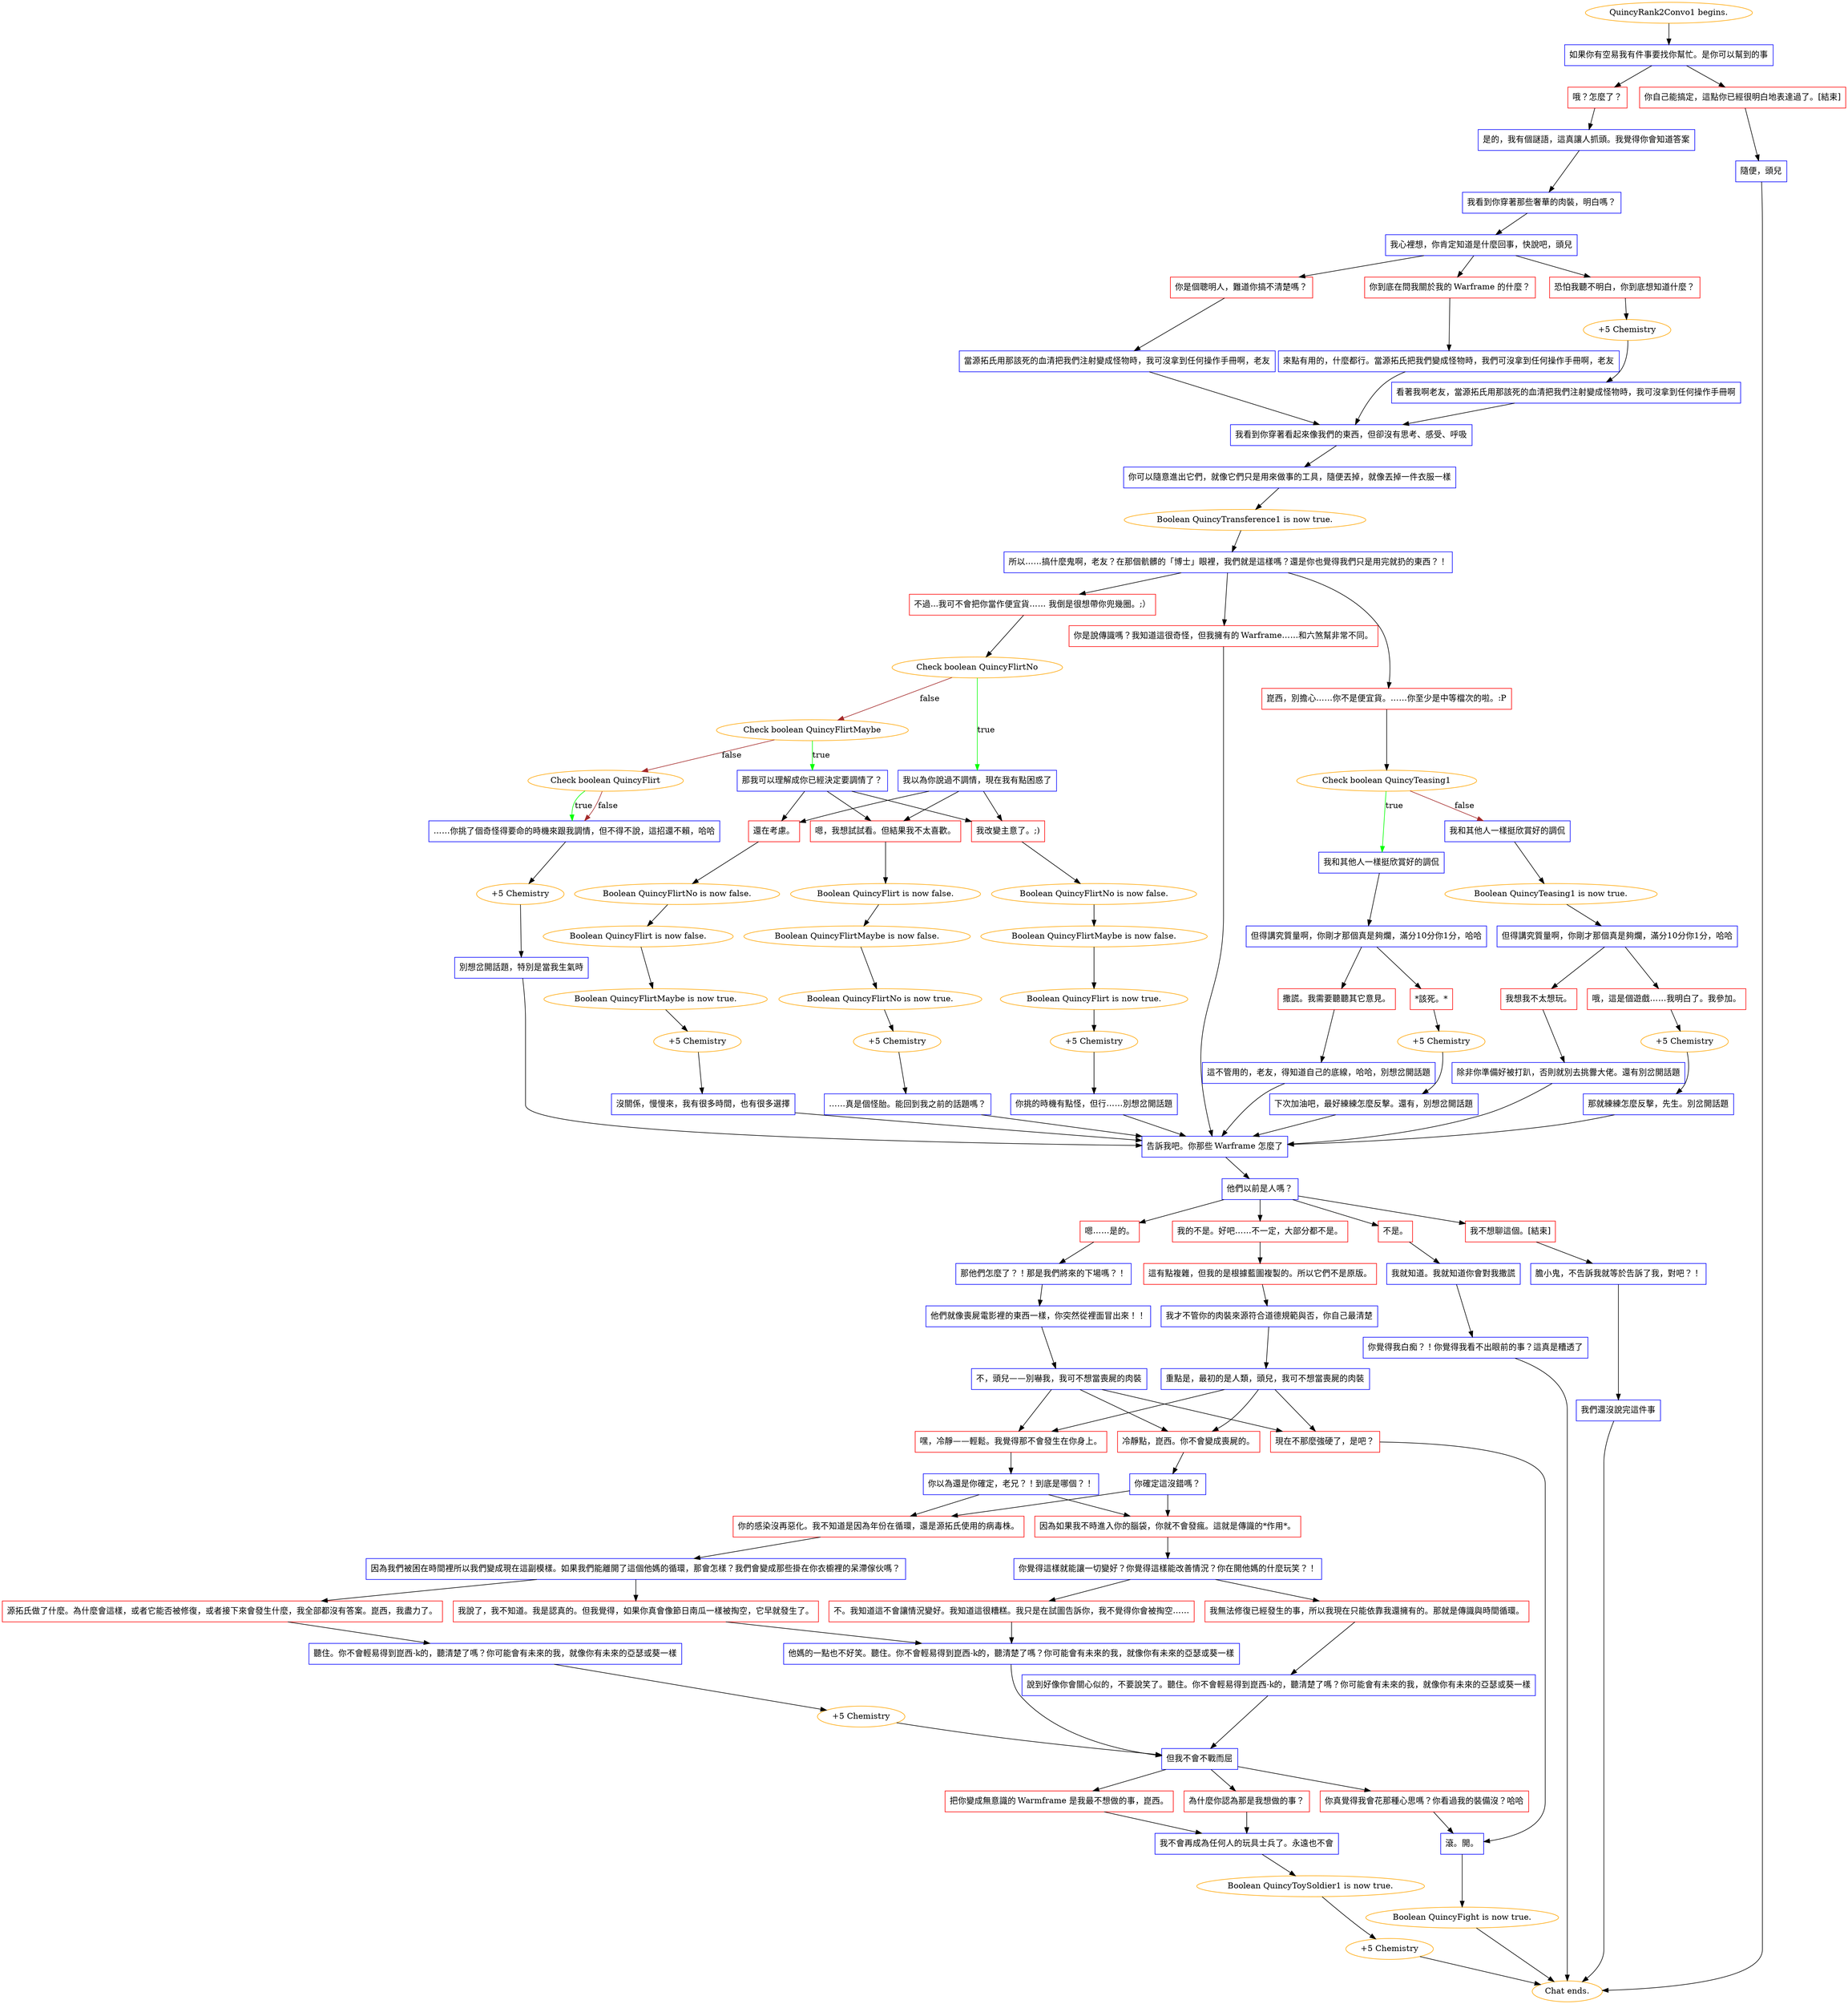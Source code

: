 digraph {
	"QuincyRank2Convo1 begins." [color=orange];
		"QuincyRank2Convo1 begins." -> j2636523225;
	j2636523225 [label="如果你有空易我有件事要找你幫忙。是你可以幫到的事",shape=box,color=blue];
		j2636523225 -> j2555201363;
		j2636523225 -> j1699485809;
	j2555201363 [label="哦？怎麼了？",shape=box,color=red];
		j2555201363 -> j518921889;
	j1699485809 [label="你自己能搞定，這點你已經很明白地表達過了。[結束]",shape=box,color=red];
		j1699485809 -> j4293149232;
	j518921889 [label="是的，我有個謎語，這真讓人抓頭。我覺得你會知道答案",shape=box,color=blue];
		j518921889 -> j2576577974;
	j4293149232 [label="隨便，頭兒",shape=box,color=blue];
		j4293149232 -> "Chat ends.";
	j2576577974 [label="我看到你穿著那些奢華的肉裝，明白嗎？",shape=box,color=blue];
		j2576577974 -> j668165317;
	"Chat ends." [color=orange];
	j668165317 [label="我心裡想，你肯定知道是什麼回事，快說吧，頭兒",shape=box,color=blue];
		j668165317 -> j261211991;
		j668165317 -> j3628511848;
		j668165317 -> j1469903812;
	j261211991 [label="你到底在問我關於我的 Warframe 的什麼？",shape=box,color=red];
		j261211991 -> j3239681327;
	j3628511848 [label="恐怕我聽不明白，你到底想知道什麼？",shape=box,color=red];
		j3628511848 -> j1475129226;
	j1469903812 [label="你是個聰明人，難道你搞不清楚嗎？",shape=box,color=red];
		j1469903812 -> j1055217684;
	j3239681327 [label="來點有用的，什麼都行。當源拓氏把我們變成怪物時，我們可沒拿到任何操作手冊啊，老友",shape=box,color=blue];
		j3239681327 -> j3536453673;
	j1475129226 [label="+5 Chemistry",color=orange];
		j1475129226 -> j2070640134;
	j1055217684 [label="當源拓氏用那該死的血清把我們注射變成怪物時，我可沒拿到任何操作手冊啊，老友",shape=box,color=blue];
		j1055217684 -> j3536453673;
	j3536453673 [label="我看到你穿著看起來像我們的東西，但卻沒有思考、感受、呼吸",shape=box,color=blue];
		j3536453673 -> j3300016674;
	j2070640134 [label="看著我啊老友，當源拓氏用那該死的血清把我們注射變成怪物時，我可沒拿到任何操作手冊啊",shape=box,color=blue];
		j2070640134 -> j3536453673;
	j3300016674 [label="你可以隨意進出它們，就像它們只是用來做事的工具，隨便丟掉，就像丟掉一件衣服一樣",shape=box,color=blue];
		j3300016674 -> j1259604369;
	j1259604369 [label="Boolean QuincyTransference1 is now true.",color=orange];
		j1259604369 -> j3618333291;
	j3618333291 [label="所以……搞什麼鬼啊，老友？在那個骯髒的「博士」眼裡，我們就是這樣嗎？還是你也覺得我們只是用完就扔的東西？！",shape=box,color=blue];
		j3618333291 -> j1570206303;
		j3618333291 -> j3903051601;
		j3618333291 -> j2515932568;
	j1570206303 [label="你是說傳識嗎？我知道這很奇怪，但我擁有的 Warframe……和六煞幫非常不同。",shape=box,color=red];
		j1570206303 -> j3808162992;
	j3903051601 [label="崑西，別擔心……你不是便宜貨。……你至少是中等檔次的啦。:P",shape=box,color=red];
		j3903051601 -> j1909544397;
	j2515932568 [label="不過...我可不會把你當作便宜貨…… 我倒是很想帶你兜幾圈。;）",shape=box,color=red];
		j2515932568 -> j3515667105;
	j3808162992 [label="告訴我吧。你那些 Warframe 怎麼了",shape=box,color=blue];
		j3808162992 -> j1146063517;
	j1909544397 [label="Check boolean QuincyTeasing1",color=orange];
		j1909544397 -> j309922061 [label=true,color=green];
		j1909544397 -> j1179227112 [label=false,color=brown];
	j3515667105 [label="Check boolean QuincyFlirtNo",color=orange];
		j3515667105 -> j2825854277 [label=true,color=green];
		j3515667105 -> j4006540290 [label=false,color=brown];
	j1146063517 [label="他們以前是人嗎？",shape=box,color=blue];
		j1146063517 -> j919518800;
		j1146063517 -> j1198602915;
		j1146063517 -> j1905395790;
		j1146063517 -> j2980149326;
	j309922061 [label="我和其他人一樣挺欣賞好的調侃",shape=box,color=blue];
		j309922061 -> j95243323;
	j1179227112 [label="我和其他人一樣挺欣賞好的調侃",shape=box,color=blue];
		j1179227112 -> j4139820141;
	j2825854277 [label="我以為你說過不調情，現在我有點困惑了",shape=box,color=blue];
		j2825854277 -> j3401289609;
		j2825854277 -> j212649025;
		j2825854277 -> j1274319939;
	j4006540290 [label="Check boolean QuincyFlirtMaybe",color=orange];
		j4006540290 -> j3186638863 [label=true,color=green];
		j4006540290 -> j2034270586 [label=false,color=brown];
	j919518800 [label="嗯……是的。",shape=box,color=red];
		j919518800 -> j1227904411;
	j1198602915 [label="我的不是。好吧……不一定，大部分都不是。",shape=box,color=red];
		j1198602915 -> j2860786773;
	j1905395790 [label="不是。",shape=box,color=red];
		j1905395790 -> j2464597466;
	j2980149326 [label="我不想聊這個。[結束]",shape=box,color=red];
		j2980149326 -> j3042323759;
	j95243323 [label="但得講究質量啊，你剛才那個真是夠爛，滿分10分你1分，哈哈",shape=box,color=blue];
		j95243323 -> j3993217863;
		j95243323 -> j1946996066;
	j4139820141 [label="Boolean QuincyTeasing1 is now true.",color=orange];
		j4139820141 -> j2505208658;
	j3401289609 [label="我改變主意了。;)",shape=box,color=red];
		j3401289609 -> j448373595;
	j212649025 [label="嗯，我想試試看。但結果我不太喜歡。",shape=box,color=red];
		j212649025 -> j2163905957;
	j1274319939 [label="還在考慮。",shape=box,color=red];
		j1274319939 -> j4064681613;
	j3186638863 [label="那我可以理解成你已經決定要調情了？",shape=box,color=blue];
		j3186638863 -> j3401289609;
		j3186638863 -> j212649025;
		j3186638863 -> j1274319939;
	j2034270586 [label="Check boolean QuincyFlirt",color=orange];
		j2034270586 -> j859888778 [label=true,color=green];
		j2034270586 -> j859888778 [label=false,color=brown];
	j1227904411 [label="那他們怎麼了？！那是我們將來的下場嗎？！",shape=box,color=blue];
		j1227904411 -> j1168102064;
	j2860786773 [label="這有點複雜，但我的是根據藍圖複製的。所以它們不是原版。",shape=box,color=red];
		j2860786773 -> j1919802716;
	j2464597466 [label="我就知道。我就知道你會對我撒謊",shape=box,color=blue];
		j2464597466 -> j1135104651;
	j3042323759 [label="膽小鬼，不告訴我就等於告訴了我，對吧？！",shape=box,color=blue];
		j3042323759 -> j274287863;
	j3993217863 [label="*該死。*",shape=box,color=red];
		j3993217863 -> j282544909;
	j1946996066 [label="撒謊。我需要聽聽其它意見。",shape=box,color=red];
		j1946996066 -> j1743308164;
	j2505208658 [label="但得講究質量啊，你剛才那個真是夠爛，滿分10分你1分，哈哈",shape=box,color=blue];
		j2505208658 -> j3551003170;
		j2505208658 -> j1699785817;
	j448373595 [label="Boolean QuincyFlirtNo is now false.",color=orange];
		j448373595 -> j3954634397;
	j2163905957 [label="Boolean QuincyFlirt is now false.",color=orange];
		j2163905957 -> j3007221221;
	j4064681613 [label="Boolean QuincyFlirtNo is now false.",color=orange];
		j4064681613 -> j945320087;
	j859888778 [label="……你挑了個奇怪得要命的時機來跟我調情，但不得不說，這招還不賴，哈哈",shape=box,color=blue];
		j859888778 -> j199155975;
	j1168102064 [label="他們就像喪屍電影裡的東西一樣，你突然從裡面冒出來！！",shape=box,color=blue];
		j1168102064 -> j311767329;
	j1919802716 [label="我才不管你的肉裝來源符合道德規範與否，你自己最清楚",shape=box,color=blue];
		j1919802716 -> j555755842;
	j1135104651 [label="你覺得我白痴？！你覺得我看不出眼前的事？這真是糟透了",shape=box,color=blue];
		j1135104651 -> "Chat ends.";
	j274287863 [label="我們還沒說完這件事",shape=box,color=blue];
		j274287863 -> "Chat ends.";
	j282544909 [label="+5 Chemistry",color=orange];
		j282544909 -> j3317732949;
	j1743308164 [label="這不管用的，老友，得知道自己的底線，哈哈，別想岔開話題",shape=box,color=blue];
		j1743308164 -> j3808162992;
	j3551003170 [label="我想我不太想玩。",shape=box,color=red];
		j3551003170 -> j2297483481;
	j1699785817 [label="哦，這是個遊戲……我明白了。我參加。",shape=box,color=red];
		j1699785817 -> j2093671511;
	j3954634397 [label="Boolean QuincyFlirtMaybe is now false.",color=orange];
		j3954634397 -> j1215898850;
	j3007221221 [label="Boolean QuincyFlirtMaybe is now false.",color=orange];
		j3007221221 -> j1430939709;
	j945320087 [label="Boolean QuincyFlirt is now false.",color=orange];
		j945320087 -> j1391516534;
	j199155975 [label="+5 Chemistry",color=orange];
		j199155975 -> j4085768660;
	j311767329 [label="不，頭兒——別嚇我，我可不想當喪屍的肉裝",shape=box,color=blue];
		j311767329 -> j2699568513;
		j311767329 -> j1820217726;
		j311767329 -> j2103298370;
	j555755842 [label="重點是，最初的是人類，頭兒，我可不想當喪屍的肉裝",shape=box,color=blue];
		j555755842 -> j2699568513;
		j555755842 -> j1820217726;
		j555755842 -> j2103298370;
	j3317732949 [label="下次加油吧，最好練練怎麼反擊。還有，別想岔開話題",shape=box,color=blue];
		j3317732949 -> j3808162992;
	j2297483481 [label="除非你準備好被打趴，否則就別去挑釁大佬。還有別岔開話題",shape=box,color=blue];
		j2297483481 -> j3808162992;
	j2093671511 [label="+5 Chemistry",color=orange];
		j2093671511 -> j3289779938;
	j1215898850 [label="Boolean QuincyFlirt is now true.",color=orange];
		j1215898850 -> j793876956;
	j1430939709 [label="Boolean QuincyFlirtNo is now true.",color=orange];
		j1430939709 -> j3821366423;
	j1391516534 [label="Boolean QuincyFlirtMaybe is now true.",color=orange];
		j1391516534 -> j214715042;
	j4085768660 [label="別想岔開話題，特別是當我生氣時",shape=box,color=blue];
		j4085768660 -> j3808162992;
	j2699568513 [label="嘿，冷靜——輕鬆。我覺得那不會發生在你身上。",shape=box,color=red];
		j2699568513 -> j3712690415;
	j1820217726 [label="冷靜點，崑西。你不會變成喪屍的。",shape=box,color=red];
		j1820217726 -> j763044200;
	j2103298370 [label="現在不那麼強硬了，是吧？",shape=box,color=red];
		j2103298370 -> j3595894691;
	j3289779938 [label="那就練練怎麼反擊，先生。別岔開話題",shape=box,color=blue];
		j3289779938 -> j3808162992;
	j793876956 [label="+5 Chemistry",color=orange];
		j793876956 -> j290248360;
	j3821366423 [label="+5 Chemistry",color=orange];
		j3821366423 -> j3610995328;
	j214715042 [label="+5 Chemistry",color=orange];
		j214715042 -> j1277674361;
	j3712690415 [label="你以為還是你確定，老兄？！到底是哪個？！",shape=box,color=blue];
		j3712690415 -> j988439349;
		j3712690415 -> j3642347989;
	j763044200 [label="你確定這沒錯嗎？",shape=box,color=blue];
		j763044200 -> j3642347989;
		j763044200 -> j988439349;
	j3595894691 [label="滾。開。",shape=box,color=blue];
		j3595894691 -> j2299206206;
	j290248360 [label="你挑的時機有點怪，但行……別想岔開話題",shape=box,color=blue];
		j290248360 -> j3808162992;
	j3610995328 [label="……真是個怪胎。能回到我之前的話題嗎？",shape=box,color=blue];
		j3610995328 -> j3808162992;
	j1277674361 [label="沒關係，慢慢來，我有很多時間，也有很多選擇",shape=box,color=blue];
		j1277674361 -> j3808162992;
	j988439349 [label="因為如果我不時進入你的腦袋，你就不會發瘋。這就是傳識的*作用*。",shape=box,color=red];
		j988439349 -> j1243591616;
	j3642347989 [label="你的感染沒再惡化。我不知道是因為年份在循環，還是源拓氏使用的病毒株。",shape=box,color=red];
		j3642347989 -> j2376538354;
	j2299206206 [label="Boolean QuincyFight is now true.",color=orange];
		j2299206206 -> "Chat ends.";
	j1243591616 [label="你覺得這樣就能讓一切變好？你覺得這樣能改善情況？你在開他媽的什麼玩笑？！",shape=box,color=blue];
		j1243591616 -> j2398759212;
		j1243591616 -> j69434606;
	j2376538354 [label="因為我們被困在時間裡所以我們變成現在這副模樣。如果我們能離開了這個他媽的循環，那會怎樣？我們會變成那些掛在你衣櫥裡的呆滯傢伙嗎？",shape=box,color=blue];
		j2376538354 -> j3135783075;
		j2376538354 -> j2523227931;
	j2398759212 [label="不。我知道這不會讓情況變好。我知道這很糟糕。我只是在試圖告訴你，我不覺得你會被掏空……",shape=box,color=red];
		j2398759212 -> j1590971445;
	j69434606 [label="我無法修復已經發生的事，所以我現在只能依靠我還擁有的。那就是傳識與時間循環。",shape=box,color=red];
		j69434606 -> j3061779250;
	j3135783075 [label="源拓氏做了什麼。為什麼會這樣，或者它能否被修復，或者接下來會發生什麼，我全部都沒有答案。崑西，我盡力了。",shape=box,color=red];
		j3135783075 -> j2194503787;
	j2523227931 [label="我說了，我不知道。我是認真的。但我覺得，如果你真會像節日南瓜一樣被掏空，它早就發生了。",shape=box,color=red];
		j2523227931 -> j1590971445;
	j1590971445 [label="他媽的一點也不好笑。聽住。你不會輕易得到崑西-k的，聽清楚了嗎？你可能會有未來的我，就像你有未來的亞瑟或葵一樣",shape=box,color=blue];
		j1590971445 -> j162666890;
	j3061779250 [label="說到好像你會關心似的，不要說笑了。聽住。你不會輕易得到崑西-k的，聽清楚了嗎？你可能會有未來的我，就像你有未來的亞瑟或葵一樣",shape=box,color=blue];
		j3061779250 -> j162666890;
	j2194503787 [label="聽住。你不會輕易得到崑西-k的，聽清楚了嗎？你可能會有未來的我，就像你有未來的亞瑟或葵一樣",shape=box,color=blue];
		j2194503787 -> j1382746154;
	j162666890 [label="但我不會不戰而屈",shape=box,color=blue];
		j162666890 -> j2865447205;
		j162666890 -> j1576491284;
		j162666890 -> j875913444;
	j1382746154 [label="+5 Chemistry",color=orange];
		j1382746154 -> j162666890;
	j2865447205 [label="把你變成無意識的 Warmframe 是我最不想做的事，崑西。",shape=box,color=red];
		j2865447205 -> j1487518999;
	j1576491284 [label="為什麼你認為那是我想做的事？",shape=box,color=red];
		j1576491284 -> j1487518999;
	j875913444 [label="你真覺得我會花那種心思嗎？你看過我的裝備沒？哈哈",shape=box,color=red];
		j875913444 -> j3595894691;
	j1487518999 [label="我不會再成為任何人的玩具士兵了。永遠也不會",shape=box,color=blue];
		j1487518999 -> j2433684752;
	j2433684752 [label="Boolean QuincyToySoldier1 is now true.",color=orange];
		j2433684752 -> j4081414586;
	j4081414586 [label="+5 Chemistry",color=orange];
		j4081414586 -> "Chat ends.";
}